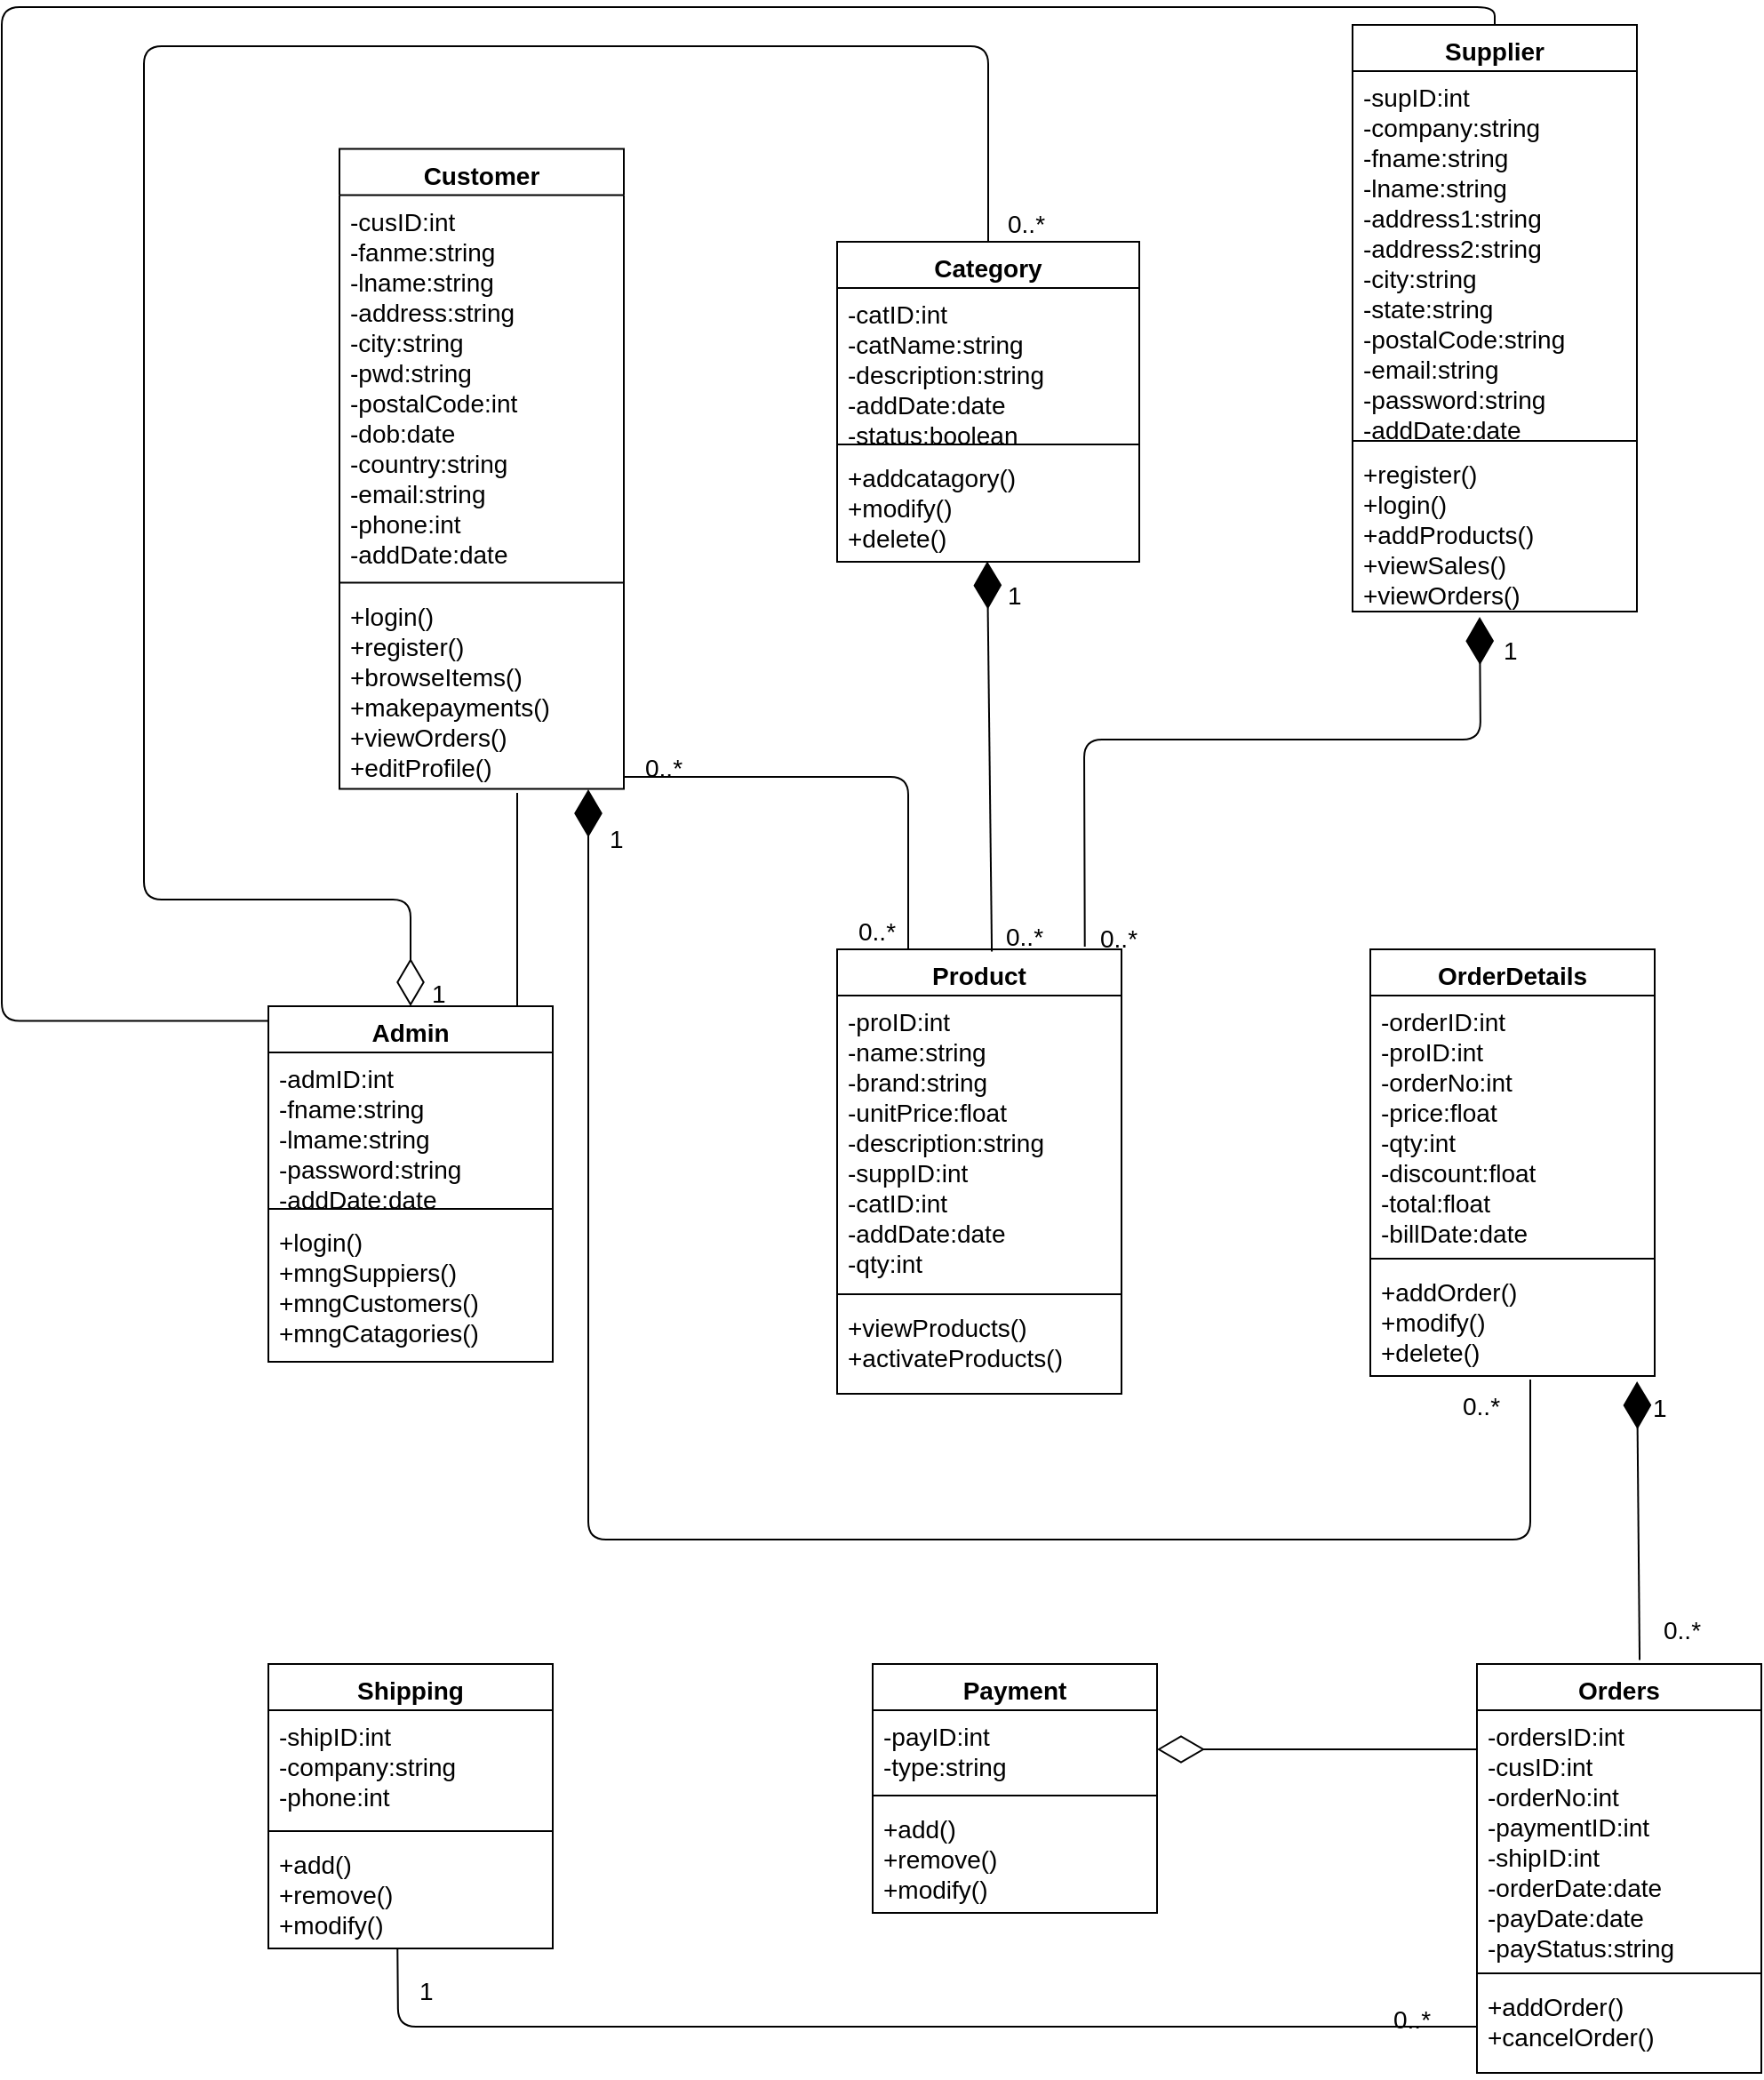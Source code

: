 <mxfile version="10.6.2" type="device"><diagram id="c2XJX4HZ__HKsDwr0jA1" name="Page-1"><mxGraphModel dx="2698" dy="1732" grid="1" gridSize="10" guides="1" tooltips="1" connect="1" arrows="1" fold="1" page="1" pageScale="1" pageWidth="1100" pageHeight="850" math="0" shadow="0"><root><mxCell id="0"/><mxCell id="1" parent="0"/><mxCell id="u-vaaAqrCE1a-ciQ6Kpg-8" value="Customer" style="swimlane;fontStyle=1;align=center;verticalAlign=top;childLayout=stackLayout;horizontal=1;startSize=26;horizontalStack=0;resizeParent=1;resizeParentMax=0;resizeLast=0;collapsible=1;marginBottom=0;fontSize=14;" parent="1" vertex="1"><mxGeometry x="150" y="-742.222" width="160" height="360" as="geometry"/></mxCell><mxCell id="u-vaaAqrCE1a-ciQ6Kpg-9" value="-cusID:int&#10;-fanme:string&#10;-lname:string&#10;-address:string&#10;-city:string&#10;-pwd:string&#10;-postalCode:int&#10;-dob:date&#10;-country:string&#10;-email:string&#10;-phone:int&#10;-addDate:date" style="text;strokeColor=none;fillColor=none;align=left;verticalAlign=top;spacingLeft=4;spacingRight=4;overflow=hidden;rotatable=0;points=[[0,0.5],[1,0.5]];portConstraint=eastwest;fontSize=14;" parent="u-vaaAqrCE1a-ciQ6Kpg-8" vertex="1"><mxGeometry y="26" width="160" height="214" as="geometry"/></mxCell><mxCell id="u-vaaAqrCE1a-ciQ6Kpg-10" value="" style="line;strokeWidth=1;fillColor=none;align=left;verticalAlign=middle;spacingTop=-1;spacingLeft=3;spacingRight=3;rotatable=0;labelPosition=right;points=[];portConstraint=eastwest;" parent="u-vaaAqrCE1a-ciQ6Kpg-8" vertex="1"><mxGeometry y="240" width="160" height="8" as="geometry"/></mxCell><mxCell id="u-vaaAqrCE1a-ciQ6Kpg-11" value="+login()&#10;+register()&#10;+browseItems()&#10;+makepayments()&#10;+viewOrders()&#10;+editProfile()" style="text;strokeColor=none;fillColor=none;align=left;verticalAlign=top;spacingLeft=4;spacingRight=4;overflow=hidden;rotatable=0;points=[[0,0.5],[1,0.5]];portConstraint=eastwest;fontSize=14;" parent="u-vaaAqrCE1a-ciQ6Kpg-8" vertex="1"><mxGeometry y="248" width="160" height="112" as="geometry"/></mxCell><mxCell id="u-vaaAqrCE1a-ciQ6Kpg-12" value="Category" style="swimlane;fontStyle=1;align=center;verticalAlign=top;childLayout=stackLayout;horizontal=1;startSize=26;horizontalStack=0;resizeParent=1;resizeParentMax=0;resizeLast=0;collapsible=1;marginBottom=0;fontSize=14;" parent="1" vertex="1"><mxGeometry x="430" y="-690" width="170" height="180" as="geometry"/></mxCell><mxCell id="u-vaaAqrCE1a-ciQ6Kpg-13" value="-catID:int&#10;-catName:string&#10;-description:string&#10;-addDate:date&#10;-status:boolean" style="text;strokeColor=none;fillColor=none;align=left;verticalAlign=top;spacingLeft=4;spacingRight=4;overflow=hidden;rotatable=0;points=[[0,0.5],[1,0.5]];portConstraint=eastwest;fontSize=14;" parent="u-vaaAqrCE1a-ciQ6Kpg-12" vertex="1"><mxGeometry y="26" width="170" height="84" as="geometry"/></mxCell><mxCell id="u-vaaAqrCE1a-ciQ6Kpg-14" value="" style="line;strokeWidth=1;fillColor=none;align=left;verticalAlign=middle;spacingTop=-1;spacingLeft=3;spacingRight=3;rotatable=0;labelPosition=right;points=[];portConstraint=eastwest;" parent="u-vaaAqrCE1a-ciQ6Kpg-12" vertex="1"><mxGeometry y="110" width="170" height="8" as="geometry"/></mxCell><mxCell id="u-vaaAqrCE1a-ciQ6Kpg-15" value="+addcatagory()&#10;+modify()&#10;+delete()&#10;" style="text;strokeColor=none;fillColor=none;align=left;verticalAlign=top;spacingLeft=4;spacingRight=4;overflow=hidden;rotatable=0;points=[[0,0.5],[1,0.5]];portConstraint=eastwest;fontSize=14;" parent="u-vaaAqrCE1a-ciQ6Kpg-12" vertex="1"><mxGeometry y="118" width="170" height="62" as="geometry"/></mxCell><mxCell id="u-vaaAqrCE1a-ciQ6Kpg-16" value="Supplier" style="swimlane;fontStyle=1;align=center;verticalAlign=top;childLayout=stackLayout;horizontal=1;startSize=26;horizontalStack=0;resizeParent=1;resizeParentMax=0;resizeLast=0;collapsible=1;marginBottom=0;fontSize=14;" parent="1" vertex="1"><mxGeometry x="720" y="-812" width="160" height="330" as="geometry"/></mxCell><mxCell id="u-vaaAqrCE1a-ciQ6Kpg-17" value="-supID:int&#10;-company:string&#10;-fname:string&#10;-lname:string&#10;-address1:string&#10;-address2:string&#10;-city:string&#10;-state:string&#10;-postalCode:string&#10;-email:string&#10;-password:string&#10;-addDate:date" style="text;strokeColor=none;fillColor=none;align=left;verticalAlign=top;spacingLeft=4;spacingRight=4;overflow=hidden;rotatable=0;points=[[0,0.5],[1,0.5]];portConstraint=eastwest;fontSize=14;" parent="u-vaaAqrCE1a-ciQ6Kpg-16" vertex="1"><mxGeometry y="26" width="160" height="204" as="geometry"/></mxCell><mxCell id="u-vaaAqrCE1a-ciQ6Kpg-18" value="" style="line;strokeWidth=1;fillColor=none;align=left;verticalAlign=middle;spacingTop=-1;spacingLeft=3;spacingRight=3;rotatable=0;labelPosition=right;points=[];portConstraint=eastwest;" parent="u-vaaAqrCE1a-ciQ6Kpg-16" vertex="1"><mxGeometry y="230" width="160" height="8" as="geometry"/></mxCell><mxCell id="u-vaaAqrCE1a-ciQ6Kpg-19" value="+register()&#10;+login()&#10;+addProducts()&#10;+viewSales()&#10;+viewOrders()&#10;" style="text;strokeColor=none;fillColor=none;align=left;verticalAlign=top;spacingLeft=4;spacingRight=4;overflow=hidden;rotatable=0;points=[[0,0.5],[1,0.5]];portConstraint=eastwest;fontSize=14;" parent="u-vaaAqrCE1a-ciQ6Kpg-16" vertex="1"><mxGeometry y="238" width="160" height="92" as="geometry"/></mxCell><mxCell id="u-vaaAqrCE1a-ciQ6Kpg-20" value="Product" style="swimlane;fontStyle=1;align=center;verticalAlign=top;childLayout=stackLayout;horizontal=1;startSize=26;horizontalStack=0;resizeParent=1;resizeParentMax=0;resizeLast=0;collapsible=1;marginBottom=0;fontSize=14;" parent="1" vertex="1"><mxGeometry x="430" y="-292" width="160" height="250" as="geometry"/></mxCell><mxCell id="u-vaaAqrCE1a-ciQ6Kpg-21" value="-proID:int&#10;-name:string&#10;-brand:string&#10;-unitPrice:float&#10;-description:string&#10;-suppID:int&#10;-catID:int&#10;-addDate:date&#10;-qty:int&#10;" style="text;strokeColor=none;fillColor=none;align=left;verticalAlign=top;spacingLeft=4;spacingRight=4;overflow=hidden;rotatable=0;points=[[0,0.5],[1,0.5]];portConstraint=eastwest;fontSize=14;" parent="u-vaaAqrCE1a-ciQ6Kpg-20" vertex="1"><mxGeometry y="26" width="160" height="164" as="geometry"/></mxCell><mxCell id="u-vaaAqrCE1a-ciQ6Kpg-22" value="" style="line;strokeWidth=1;fillColor=none;align=left;verticalAlign=middle;spacingTop=-1;spacingLeft=3;spacingRight=3;rotatable=0;labelPosition=right;points=[];portConstraint=eastwest;" parent="u-vaaAqrCE1a-ciQ6Kpg-20" vertex="1"><mxGeometry y="190" width="160" height="8" as="geometry"/></mxCell><mxCell id="u-vaaAqrCE1a-ciQ6Kpg-23" value="+viewProducts()&#10;+activateProducts()&#10;" style="text;strokeColor=none;fillColor=none;align=left;verticalAlign=top;spacingLeft=4;spacingRight=4;overflow=hidden;rotatable=0;points=[[0,0.5],[1,0.5]];portConstraint=eastwest;fontSize=14;" parent="u-vaaAqrCE1a-ciQ6Kpg-20" vertex="1"><mxGeometry y="198" width="160" height="52" as="geometry"/></mxCell><mxCell id="u-vaaAqrCE1a-ciQ6Kpg-24" value="Admin" style="swimlane;fontStyle=1;align=center;verticalAlign=top;childLayout=stackLayout;horizontal=1;startSize=26;horizontalStack=0;resizeParent=1;resizeParentMax=0;resizeLast=0;collapsible=1;marginBottom=0;fontSize=14;" parent="1" vertex="1"><mxGeometry x="110" y="-260" width="160" height="200" as="geometry"/></mxCell><mxCell id="u-vaaAqrCE1a-ciQ6Kpg-25" value="-admID:int&#10;-fname:string&#10;-lmame:string&#10;-password:string&#10;-addDate:date&#10;" style="text;strokeColor=none;fillColor=none;align=left;verticalAlign=top;spacingLeft=4;spacingRight=4;overflow=hidden;rotatable=0;points=[[0,0.5],[1,0.5]];portConstraint=eastwest;fontSize=14;" parent="u-vaaAqrCE1a-ciQ6Kpg-24" vertex="1"><mxGeometry y="26" width="160" height="84" as="geometry"/></mxCell><mxCell id="u-vaaAqrCE1a-ciQ6Kpg-26" value="" style="line;strokeWidth=1;fillColor=none;align=left;verticalAlign=middle;spacingTop=-1;spacingLeft=3;spacingRight=3;rotatable=0;labelPosition=right;points=[];portConstraint=eastwest;" parent="u-vaaAqrCE1a-ciQ6Kpg-24" vertex="1"><mxGeometry y="110" width="160" height="8" as="geometry"/></mxCell><mxCell id="u-vaaAqrCE1a-ciQ6Kpg-27" value="+login()&#10;+mngSuppiers()&#10;+mngCustomers()&#10;+mngCatagories()&#10;" style="text;strokeColor=none;fillColor=none;align=left;verticalAlign=top;spacingLeft=4;spacingRight=4;overflow=hidden;rotatable=0;points=[[0,0.5],[1,0.5]];portConstraint=eastwest;fontSize=14;" parent="u-vaaAqrCE1a-ciQ6Kpg-24" vertex="1"><mxGeometry y="118" width="160" height="82" as="geometry"/></mxCell><mxCell id="u-vaaAqrCE1a-ciQ6Kpg-28" value="OrderDetails" style="swimlane;fontStyle=1;align=center;verticalAlign=top;childLayout=stackLayout;horizontal=1;startSize=26;horizontalStack=0;resizeParent=1;resizeParentMax=0;resizeLast=0;collapsible=1;marginBottom=0;fontSize=14;" parent="1" vertex="1"><mxGeometry x="730" y="-292" width="160" height="240" as="geometry"/></mxCell><mxCell id="u-vaaAqrCE1a-ciQ6Kpg-29" value="-orderID:int&#10;-proID:int&#10;-orderNo:int&#10;-price:float&#10;-qty:int&#10;-discount:float&#10;-total:float&#10;-billDate:date&#10;" style="text;strokeColor=none;fillColor=none;align=left;verticalAlign=top;spacingLeft=4;spacingRight=4;overflow=hidden;rotatable=0;points=[[0,0.5],[1,0.5]];portConstraint=eastwest;fontSize=14;" parent="u-vaaAqrCE1a-ciQ6Kpg-28" vertex="1"><mxGeometry y="26" width="160" height="144" as="geometry"/></mxCell><mxCell id="u-vaaAqrCE1a-ciQ6Kpg-30" value="" style="line;strokeWidth=1;fillColor=none;align=left;verticalAlign=middle;spacingTop=-1;spacingLeft=3;spacingRight=3;rotatable=0;labelPosition=right;points=[];portConstraint=eastwest;" parent="u-vaaAqrCE1a-ciQ6Kpg-28" vertex="1"><mxGeometry y="170" width="160" height="8" as="geometry"/></mxCell><mxCell id="u-vaaAqrCE1a-ciQ6Kpg-31" value="+addOrder()&#10;+modify()&#10;+delete()&#10;&#10;" style="text;strokeColor=none;fillColor=none;align=left;verticalAlign=top;spacingLeft=4;spacingRight=4;overflow=hidden;rotatable=0;points=[[0,0.5],[1,0.5]];portConstraint=eastwest;fontSize=14;" parent="u-vaaAqrCE1a-ciQ6Kpg-28" vertex="1"><mxGeometry y="178" width="160" height="62" as="geometry"/></mxCell><mxCell id="u-vaaAqrCE1a-ciQ6Kpg-32" value="Shipping" style="swimlane;fontStyle=1;align=center;verticalAlign=top;childLayout=stackLayout;horizontal=1;startSize=26;horizontalStack=0;resizeParent=1;resizeParentMax=0;resizeLast=0;collapsible=1;marginBottom=0;fontSize=14;" parent="1" vertex="1"><mxGeometry x="110" y="110" width="160" height="160" as="geometry"/></mxCell><mxCell id="u-vaaAqrCE1a-ciQ6Kpg-33" value="-shipID:int&#10;-company:string&#10;-phone:int&#10;" style="text;strokeColor=none;fillColor=none;align=left;verticalAlign=top;spacingLeft=4;spacingRight=4;overflow=hidden;rotatable=0;points=[[0,0.5],[1,0.5]];portConstraint=eastwest;fontSize=14;" parent="u-vaaAqrCE1a-ciQ6Kpg-32" vertex="1"><mxGeometry y="26" width="160" height="64" as="geometry"/></mxCell><mxCell id="u-vaaAqrCE1a-ciQ6Kpg-34" value="" style="line;strokeWidth=1;fillColor=none;align=left;verticalAlign=middle;spacingTop=-1;spacingLeft=3;spacingRight=3;rotatable=0;labelPosition=right;points=[];portConstraint=eastwest;" parent="u-vaaAqrCE1a-ciQ6Kpg-32" vertex="1"><mxGeometry y="90" width="160" height="8" as="geometry"/></mxCell><mxCell id="u-vaaAqrCE1a-ciQ6Kpg-35" value="+add()&#10;+remove()&#10;+modify()" style="text;strokeColor=none;fillColor=none;align=left;verticalAlign=top;spacingLeft=4;spacingRight=4;overflow=hidden;rotatable=0;points=[[0,0.5],[1,0.5]];portConstraint=eastwest;fontSize=14;" parent="u-vaaAqrCE1a-ciQ6Kpg-32" vertex="1"><mxGeometry y="98" width="160" height="62" as="geometry"/></mxCell><mxCell id="u-vaaAqrCE1a-ciQ6Kpg-36" value="Payment" style="swimlane;fontStyle=1;align=center;verticalAlign=top;childLayout=stackLayout;horizontal=1;startSize=26;horizontalStack=0;resizeParent=1;resizeParentMax=0;resizeLast=0;collapsible=1;marginBottom=0;fontSize=14;" parent="1" vertex="1"><mxGeometry x="450" y="110" width="160" height="140" as="geometry"/></mxCell><mxCell id="u-vaaAqrCE1a-ciQ6Kpg-37" value="-payID:int&#10;-type:string&#10;" style="text;strokeColor=none;fillColor=none;align=left;verticalAlign=top;spacingLeft=4;spacingRight=4;overflow=hidden;rotatable=0;points=[[0,0.5],[1,0.5]];portConstraint=eastwest;fontSize=14;" parent="u-vaaAqrCE1a-ciQ6Kpg-36" vertex="1"><mxGeometry y="26" width="160" height="44" as="geometry"/></mxCell><mxCell id="u-vaaAqrCE1a-ciQ6Kpg-38" value="" style="line;strokeWidth=1;fillColor=none;align=left;verticalAlign=middle;spacingTop=-1;spacingLeft=3;spacingRight=3;rotatable=0;labelPosition=right;points=[];portConstraint=eastwest;" parent="u-vaaAqrCE1a-ciQ6Kpg-36" vertex="1"><mxGeometry y="70" width="160" height="8" as="geometry"/></mxCell><mxCell id="u-vaaAqrCE1a-ciQ6Kpg-39" value="+add()&#10;+remove()&#10;+modify()&#10;" style="text;strokeColor=none;fillColor=none;align=left;verticalAlign=top;spacingLeft=4;spacingRight=4;overflow=hidden;rotatable=0;points=[[0,0.5],[1,0.5]];portConstraint=eastwest;fontSize=14;" parent="u-vaaAqrCE1a-ciQ6Kpg-36" vertex="1"><mxGeometry y="78" width="160" height="62" as="geometry"/></mxCell><mxCell id="u-vaaAqrCE1a-ciQ6Kpg-40" value="Orders" style="swimlane;fontStyle=1;align=center;verticalAlign=top;childLayout=stackLayout;horizontal=1;startSize=26;horizontalStack=0;resizeParent=1;resizeParentMax=0;resizeLast=0;collapsible=1;marginBottom=0;fontSize=14;" parent="1" vertex="1"><mxGeometry x="790" y="110" width="160" height="230" as="geometry"/></mxCell><mxCell id="u-vaaAqrCE1a-ciQ6Kpg-41" value="-ordersID:int&#10;-cusID:int&#10;-orderNo:int&#10;-paymentID:int&#10;-shipID:int&#10;-orderDate:date&#10;-payDate:date&#10;-payStatus:string" style="text;strokeColor=none;fillColor=none;align=left;verticalAlign=top;spacingLeft=4;spacingRight=4;overflow=hidden;rotatable=0;points=[[0,0.5],[1,0.5]];portConstraint=eastwest;fontSize=14;" parent="u-vaaAqrCE1a-ciQ6Kpg-40" vertex="1"><mxGeometry y="26" width="160" height="144" as="geometry"/></mxCell><mxCell id="u-vaaAqrCE1a-ciQ6Kpg-42" value="" style="line;strokeWidth=1;fillColor=none;align=left;verticalAlign=middle;spacingTop=-1;spacingLeft=3;spacingRight=3;rotatable=0;labelPosition=right;points=[];portConstraint=eastwest;" parent="u-vaaAqrCE1a-ciQ6Kpg-40" vertex="1"><mxGeometry y="170" width="160" height="8" as="geometry"/></mxCell><mxCell id="u-vaaAqrCE1a-ciQ6Kpg-43" value="+addOrder()&#10;+cancelOrder()&#10;" style="text;strokeColor=none;fillColor=none;align=left;verticalAlign=top;spacingLeft=4;spacingRight=4;overflow=hidden;rotatable=0;points=[[0,0.5],[1,0.5]];portConstraint=eastwest;fontSize=14;" parent="u-vaaAqrCE1a-ciQ6Kpg-40" vertex="1"><mxGeometry y="178" width="160" height="52" as="geometry"/></mxCell><mxCell id="u-vaaAqrCE1a-ciQ6Kpg-49" value="0..*" style="text;html=1;resizable=0;points=[];autosize=1;align=left;verticalAlign=top;spacingTop=-4;fontSize=14;" parent="1" vertex="1"><mxGeometry x="523" y="-310" width="40" height="20" as="geometry"/></mxCell><mxCell id="u-vaaAqrCE1a-ciQ6Kpg-52" value="" style="endArrow=diamondThin;endFill=1;endSize=24;html=1;fontSize=14;exitX=0.544;exitY=0.005;exitDx=0;exitDy=0;exitPerimeter=0;" parent="1" source="u-vaaAqrCE1a-ciQ6Kpg-20" edge="1"><mxGeometry width="160" relative="1" as="geometry"><mxPoint x="514.5" y="-320.222" as="sourcePoint"/><mxPoint x="514.5" y="-510.222" as="targetPoint"/></mxGeometry></mxCell><mxCell id="u-vaaAqrCE1a-ciQ6Kpg-53" value="1" style="text;html=1;resizable=0;points=[];autosize=1;align=left;verticalAlign=top;spacingTop=-4;fontSize=14;" parent="1" vertex="1"><mxGeometry x="524" y="-502" width="20" height="20" as="geometry"/></mxCell><mxCell id="u-vaaAqrCE1a-ciQ6Kpg-54" value="" style="endArrow=diamondThin;endFill=0;endSize=24;html=1;fontSize=14;exitX=0.5;exitY=0;exitDx=0;exitDy=0;entryX=0.5;entryY=0;entryDx=0;entryDy=0;" parent="1" source="u-vaaAqrCE1a-ciQ6Kpg-12" target="u-vaaAqrCE1a-ciQ6Kpg-24" edge="1"><mxGeometry width="160" relative="1" as="geometry"><mxPoint x="500" y="-800" as="sourcePoint"/><mxPoint x="30" y="-310" as="targetPoint"/><Array as="points"><mxPoint x="515" y="-800"/><mxPoint x="40" y="-800"/><mxPoint x="40" y="-560"/><mxPoint x="40" y="-480"/><mxPoint x="40" y="-320"/><mxPoint x="130" y="-320"/><mxPoint x="190" y="-320"/></Array></mxGeometry></mxCell><mxCell id="u-vaaAqrCE1a-ciQ6Kpg-55" value="1" style="text;html=1;resizable=0;points=[];autosize=1;align=left;verticalAlign=top;spacingTop=-4;fontSize=14;" parent="1" vertex="1"><mxGeometry x="200" y="-278" width="20" height="20" as="geometry"/></mxCell><mxCell id="u-vaaAqrCE1a-ciQ6Kpg-56" value="0..*" style="text;html=1;resizable=0;points=[];autosize=1;align=left;verticalAlign=top;spacingTop=-4;fontSize=14;" parent="1" vertex="1"><mxGeometry x="524" y="-711" width="40" height="20" as="geometry"/></mxCell><mxCell id="u-vaaAqrCE1a-ciQ6Kpg-60" value="" style="endArrow=none;html=1;edgeStyle=orthogonalEdgeStyle;fontSize=14;entryX=0.5;entryY=0;entryDx=0;entryDy=0;exitX=0.003;exitY=0.041;exitDx=0;exitDy=0;exitPerimeter=0;" parent="1" source="u-vaaAqrCE1a-ciQ6Kpg-24" target="u-vaaAqrCE1a-ciQ6Kpg-16" edge="1"><mxGeometry relative="1" as="geometry"><mxPoint x="100" y="-250" as="sourcePoint"/><mxPoint x="790" y="-860" as="targetPoint"/><Array as="points"><mxPoint x="-40" y="-252"/><mxPoint x="-40" y="-822"/><mxPoint x="800" y="-822"/></Array></mxGeometry></mxCell><mxCell id="u-vaaAqrCE1a-ciQ6Kpg-61" value="" style="resizable=0;html=1;align=left;verticalAlign=bottom;labelBackgroundColor=#ffffff;fontSize=10;" parent="u-vaaAqrCE1a-ciQ6Kpg-60" connectable="0" vertex="1"><mxGeometry x="-1" relative="1" as="geometry"/></mxCell><mxCell id="u-vaaAqrCE1a-ciQ6Kpg-62" value="" style="resizable=0;html=1;align=right;verticalAlign=bottom;labelBackgroundColor=#ffffff;fontSize=10;" parent="u-vaaAqrCE1a-ciQ6Kpg-60" connectable="0" vertex="1"><mxGeometry x="1" relative="1" as="geometry"/></mxCell><mxCell id="u-vaaAqrCE1a-ciQ6Kpg-66" value="" style="endArrow=none;html=1;edgeStyle=orthogonalEdgeStyle;fontSize=14;entryX=0.875;entryY=0;entryDx=0;entryDy=0;entryPerimeter=0;" parent="1" target="u-vaaAqrCE1a-ciQ6Kpg-24" edge="1"><mxGeometry relative="1" as="geometry"><mxPoint x="250" y="-380" as="sourcePoint"/><mxPoint x="310" y="-347.778" as="targetPoint"/><Array as="points"><mxPoint x="250" y="-320"/><mxPoint x="250" y="-320"/></Array></mxGeometry></mxCell><mxCell id="u-vaaAqrCE1a-ciQ6Kpg-67" value="" style="resizable=0;html=1;align=left;verticalAlign=bottom;labelBackgroundColor=#ffffff;fontSize=10;" parent="u-vaaAqrCE1a-ciQ6Kpg-66" connectable="0" vertex="1"><mxGeometry x="-1" relative="1" as="geometry"/></mxCell><mxCell id="u-vaaAqrCE1a-ciQ6Kpg-68" value="" style="resizable=0;html=1;align=right;verticalAlign=bottom;labelBackgroundColor=#ffffff;fontSize=10;" parent="u-vaaAqrCE1a-ciQ6Kpg-66" connectable="0" vertex="1"><mxGeometry x="1" relative="1" as="geometry"/></mxCell><mxCell id="u-vaaAqrCE1a-ciQ6Kpg-69" value="" style="endArrow=diamondThin;endFill=1;endSize=24;html=1;fontSize=14;" parent="1" edge="1"><mxGeometry width="160" relative="1" as="geometry"><mxPoint x="820" y="-50" as="sourcePoint"/><mxPoint x="290" y="-382" as="targetPoint"/><Array as="points"><mxPoint x="820" y="40"/><mxPoint x="290" y="40"/></Array></mxGeometry></mxCell><mxCell id="u-vaaAqrCE1a-ciQ6Kpg-70" value="0..*" style="text;html=1;resizable=0;points=[];autosize=1;align=left;verticalAlign=top;spacingTop=-4;fontSize=14;" parent="1" vertex="1"><mxGeometry x="780" y="-46" width="40" height="20" as="geometry"/></mxCell><mxCell id="u-vaaAqrCE1a-ciQ6Kpg-71" value="1" style="text;html=1;resizable=0;points=[];autosize=1;align=left;verticalAlign=top;spacingTop=-4;fontSize=14;" parent="1" vertex="1"><mxGeometry x="300" y="-365" width="20" height="20" as="geometry"/></mxCell><mxCell id="u-vaaAqrCE1a-ciQ6Kpg-72" value="" style="endArrow=none;html=1;fontSize=14;exitX=1.003;exitY=0.94;exitDx=0;exitDy=0;exitPerimeter=0;entryX=0.25;entryY=0;entryDx=0;entryDy=0;" parent="1" source="u-vaaAqrCE1a-ciQ6Kpg-11" target="u-vaaAqrCE1a-ciQ6Kpg-20" edge="1"><mxGeometry width="50" height="50" relative="1" as="geometry"><mxPoint x="350" y="-375.556" as="sourcePoint"/><mxPoint x="400" y="-405.556" as="targetPoint"/><Array as="points"><mxPoint x="470" y="-389"/></Array></mxGeometry></mxCell><mxCell id="u-vaaAqrCE1a-ciQ6Kpg-74" value="0..*" style="text;html=1;resizable=0;points=[];autosize=1;align=left;verticalAlign=top;spacingTop=-4;fontSize=14;" parent="1" vertex="1"><mxGeometry x="320" y="-405" width="40" height="20" as="geometry"/></mxCell><mxCell id="u-vaaAqrCE1a-ciQ6Kpg-76" value="0..*" style="text;html=1;resizable=0;points=[];autosize=1;align=left;verticalAlign=top;spacingTop=-4;fontSize=14;" parent="1" vertex="1"><mxGeometry x="440" y="-313" width="40" height="20" as="geometry"/></mxCell><mxCell id="u-vaaAqrCE1a-ciQ6Kpg-78" value="" style="endArrow=diamondThin;endFill=1;endSize=24;html=1;fontSize=14;entryX=0.447;entryY=1.033;entryDx=0;entryDy=0;entryPerimeter=0;exitX=0.871;exitY=-0.006;exitDx=0;exitDy=0;exitPerimeter=0;" parent="1" source="u-vaaAqrCE1a-ciQ6Kpg-20" target="u-vaaAqrCE1a-ciQ6Kpg-19" edge="1"><mxGeometry width="160" relative="1" as="geometry"><mxPoint x="790" y="-425" as="sourcePoint"/><mxPoint x="950" y="-425" as="targetPoint"/><Array as="points"><mxPoint x="569" y="-410"/><mxPoint x="792" y="-410"/></Array></mxGeometry></mxCell><mxCell id="u-vaaAqrCE1a-ciQ6Kpg-80" value="0..*" style="text;html=1;resizable=0;points=[];autosize=1;align=left;verticalAlign=top;spacingTop=-4;fontSize=14;" parent="1" vertex="1"><mxGeometry x="576" y="-309" width="40" height="20" as="geometry"/></mxCell><mxCell id="u-vaaAqrCE1a-ciQ6Kpg-81" value="1" style="text;html=1;resizable=0;points=[];autosize=1;align=left;verticalAlign=top;spacingTop=-4;fontSize=14;" parent="1" vertex="1"><mxGeometry x="803" y="-471" width="20" height="20" as="geometry"/></mxCell><mxCell id="u-vaaAqrCE1a-ciQ6Kpg-82" value="" style="endArrow=diamondThin;endFill=1;endSize=24;html=1;fontSize=14;exitX=0.572;exitY=-0.01;exitDx=0;exitDy=0;exitPerimeter=0;entryX=0.938;entryY=1.048;entryDx=0;entryDy=0;entryPerimeter=0;" parent="1" source="u-vaaAqrCE1a-ciQ6Kpg-40" target="u-vaaAqrCE1a-ciQ6Kpg-31" edge="1"><mxGeometry width="160" relative="1" as="geometry"><mxPoint x="880" y="-49" as="sourcePoint"/><mxPoint x="930" y="-49" as="targetPoint"/></mxGeometry></mxCell><mxCell id="u-vaaAqrCE1a-ciQ6Kpg-83" value="1" style="text;html=1;resizable=0;points=[];autosize=1;align=left;verticalAlign=top;spacingTop=-4;fontSize=14;" parent="1" vertex="1"><mxGeometry x="887" y="-45" width="20" height="20" as="geometry"/></mxCell><mxCell id="u-vaaAqrCE1a-ciQ6Kpg-85" value="0..*" style="text;html=1;resizable=0;points=[];autosize=1;align=left;verticalAlign=top;spacingTop=-4;fontSize=14;" parent="1" vertex="1"><mxGeometry x="893" y="80" width="40" height="20" as="geometry"/></mxCell><mxCell id="u-vaaAqrCE1a-ciQ6Kpg-86" value="" style="endArrow=diamondThin;endFill=0;endSize=24;html=1;fontSize=14;entryX=1;entryY=0.5;entryDx=0;entryDy=0;" parent="1" target="u-vaaAqrCE1a-ciQ6Kpg-37" edge="1"><mxGeometry width="160" relative="1" as="geometry"><mxPoint x="790" y="158" as="sourcePoint"/><mxPoint x="640" y="100" as="targetPoint"/></mxGeometry></mxCell><mxCell id="u-vaaAqrCE1a-ciQ6Kpg-87" value="" style="endArrow=none;html=1;fontSize=14;entryX=0;entryY=0.5;entryDx=0;entryDy=0;exitX=0.454;exitY=0.998;exitDx=0;exitDy=0;exitPerimeter=0;" parent="1" source="u-vaaAqrCE1a-ciQ6Kpg-35" target="u-vaaAqrCE1a-ciQ6Kpg-43" edge="1"><mxGeometry width="50" height="50" relative="1" as="geometry"><mxPoint x="460" y="370" as="sourcePoint"/><mxPoint x="510" y="320" as="targetPoint"/><Array as="points"><mxPoint x="183" y="314"/></Array></mxGeometry></mxCell><mxCell id="u-vaaAqrCE1a-ciQ6Kpg-88" value="1" style="text;html=1;resizable=0;points=[];autosize=1;align=left;verticalAlign=top;spacingTop=-4;fontSize=14;" parent="1" vertex="1"><mxGeometry x="193" y="283" width="20" height="20" as="geometry"/></mxCell><mxCell id="u-vaaAqrCE1a-ciQ6Kpg-90" value="0..*" style="text;html=1;resizable=0;points=[];autosize=1;align=left;verticalAlign=top;spacingTop=-4;fontSize=14;" parent="1" vertex="1"><mxGeometry x="741" y="299" width="40" height="20" as="geometry"/></mxCell></root></mxGraphModel></diagram><diagram id="46JitlnEbHxjjOxqUXHW" name="Page-2"><mxGraphModel dx="1025" dy="533" grid="1" gridSize="10" guides="1" tooltips="1" connect="1" arrows="1" fold="1" page="1" pageScale="1" pageWidth="1100" pageHeight="850" math="0" shadow="0"><root><mxCell id="ZYhoQ0J0-1nnQGwUpJ4n-0"/><mxCell id="ZYhoQ0J0-1nnQGwUpJ4n-1" parent="ZYhoQ0J0-1nnQGwUpJ4n-0"/><mxCell id="ZYhoQ0J0-1nnQGwUpJ4n-2" value="" style="verticalLabelPosition=bottom;verticalAlign=top;html=1;strokeWidth=2;shape=mxgraph.flowchart.on-page_reference;fontSize=14;" vertex="1" parent="ZYhoQ0J0-1nnQGwUpJ4n-1"><mxGeometry x="350" y="130" width="350" height="320" as="geometry"/></mxCell><mxCell id="ZYhoQ0J0-1nnQGwUpJ4n-3" value="" style="verticalLabelPosition=bottom;verticalAlign=top;html=1;strokeWidth=2;shape=mxgraph.flowchart.on-page_reference;fontSize=14;" vertex="1" parent="ZYhoQ0J0-1nnQGwUpJ4n-1"><mxGeometry x="450" y="330" width="150" height="120" as="geometry"/></mxCell><mxCell id="ZYhoQ0J0-1nnQGwUpJ4n-4" value="eConmmerce System" style="text;html=1;resizable=0;points=[];autosize=1;align=left;verticalAlign=top;spacingTop=-4;fontSize=14;" vertex="1" parent="ZYhoQ0J0-1nnQGwUpJ4n-1"><mxGeometry x="455" y="390" width="150" height="20" as="geometry"/></mxCell></root></mxGraphModel></diagram><diagram id="8S8ugphb6OFPTAIMY5ux" name="Page-3"><mxGraphModel dx="2125" dy="533" grid="1" gridSize="10" guides="1" tooltips="1" connect="1" arrows="1" fold="1" page="1" pageScale="1" pageWidth="1100" pageHeight="850" math="0" shadow="0"><root><mxCell id="Hq4UKsEOiCrirFZoZ62V-0"/><mxCell id="Hq4UKsEOiCrirFZoZ62V-1" parent="Hq4UKsEOiCrirFZoZ62V-0"/><mxCell id="Hq4UKsEOiCrirFZoZ62V-4" value="" style="shape=datastore;whiteSpace=wrap;html=1;fontSize=14;" vertex="1" parent="Hq4UKsEOiCrirFZoZ62V-1"><mxGeometry x="830" y="810" width="60" height="60" as="geometry"/></mxCell><mxCell id="Hq4UKsEOiCrirFZoZ62V-6" value="Desktop&lt;br&gt;user&lt;br&gt;" style="shape=ext;rounded=1;html=1;whiteSpace=wrap;fontSize=14;" vertex="1" parent="Hq4UKsEOiCrirFZoZ62V-1"><mxGeometry x="140" y="360" width="120" height="80" as="geometry"/></mxCell><mxCell id="Hq4UKsEOiCrirFZoZ62V-7" value="Mobile user" style="shape=ext;rounded=1;html=1;whiteSpace=wrap;fontSize=14;" vertex="1" parent="Hq4UKsEOiCrirFZoZ62V-1"><mxGeometry x="590" y="360" width="120" height="80" as="geometry"/></mxCell><mxCell id="Hq4UKsEOiCrirFZoZ62V-8" value="eCommerce webapp UI" style="shape=ext;rounded=1;html=1;whiteSpace=wrap;fontSize=14;" vertex="1" parent="Hq4UKsEOiCrirFZoZ62V-1"><mxGeometry x="380" y="480" width="120" height="80" as="geometry"/></mxCell><mxCell id="TgdxCmobh0J0psjlGrOI-1" value="" style="endArrow=open;endFill=1;endSize=12;html=1;fontSize=14;entryX=0.25;entryY=0;entryDx=0;entryDy=0;" edge="1" parent="Hq4UKsEOiCrirFZoZ62V-1" target="Hq4UKsEOiCrirFZoZ62V-8"><mxGeometry width="160" relative="1" as="geometry"><mxPoint x="260" y="410" as="sourcePoint"/><mxPoint x="420" y="410" as="targetPoint"/><Array as="points"><mxPoint x="410" y="410"/></Array></mxGeometry></mxCell><mxCell id="TgdxCmobh0J0psjlGrOI-2" value="web" style="text;html=1;resizable=0;points=[];autosize=1;align=left;verticalAlign=top;spacingTop=-4;fontSize=14;" vertex="1" parent="Hq4UKsEOiCrirFZoZ62V-1"><mxGeometry x="376" y="457" width="40" height="20" as="geometry"/></mxCell><mxCell id="TgdxCmobh0J0psjlGrOI-3" value="" style="endArrow=open;endFill=1;endSize=12;html=1;fontSize=14;exitX=0;exitY=0.5;exitDx=0;exitDy=0;entryX=0.75;entryY=0;entryDx=0;entryDy=0;" edge="1" parent="Hq4UKsEOiCrirFZoZ62V-1" source="Hq4UKsEOiCrirFZoZ62V-7" target="Hq4UKsEOiCrirFZoZ62V-8"><mxGeometry width="160" relative="1" as="geometry"><mxPoint x="400" y="390" as="sourcePoint"/><mxPoint x="560" y="390" as="targetPoint"/><Array as="points"><mxPoint x="470" y="400"/></Array></mxGeometry></mxCell><mxCell id="TgdxCmobh0J0psjlGrOI-4" value="web" style="text;html=1;resizable=0;points=[];autosize=1;align=left;verticalAlign=top;spacingTop=-4;fontSize=14;" vertex="1" parent="Hq4UKsEOiCrirFZoZ62V-1"><mxGeometry x="486" y="457" width="40" height="20" as="geometry"/></mxCell><mxCell id="TgdxCmobh0J0psjlGrOI-5" value="REST API" style="html=1;fontSize=14;" vertex="1" parent="Hq4UKsEOiCrirFZoZ62V-1"><mxGeometry x="385" y="640" width="110" height="50" as="geometry"/></mxCell><mxCell id="TgdxCmobh0J0psjlGrOI-6" value="" style="endArrow=classic;html=1;fontSize=14;exitX=0.5;exitY=1;exitDx=0;exitDy=0;entryX=0.5;entryY=0;entryDx=0;entryDy=0;" edge="1" parent="Hq4UKsEOiCrirFZoZ62V-1" source="Hq4UKsEOiCrirFZoZ62V-8" target="TgdxCmobh0J0psjlGrOI-5"><mxGeometry width="50" height="50" relative="1" as="geometry"><mxPoint x="450" y="620" as="sourcePoint"/><mxPoint x="500" y="570" as="targetPoint"/></mxGeometry></mxCell><mxCell id="TgdxCmobh0J0psjlGrOI-7" value="Account Service" style="verticalAlign=top;align=left;spacingTop=8;spacingLeft=2;spacingRight=12;shape=cube;size=10;direction=south;fontStyle=4;html=1;fontSize=14;" vertex="1" parent="Hq4UKsEOiCrirFZoZ62V-1"><mxGeometry x="350" y="790" width="160" height="110" as="geometry"/></mxCell><mxCell id="TgdxCmobh0J0psjlGrOI-8" value="" style="endArrow=classic;html=1;fontSize=14;exitX=0.5;exitY=1;exitDx=0;exitDy=0;" edge="1" parent="Hq4UKsEOiCrirFZoZ62V-1" source="TgdxCmobh0J0psjlGrOI-5"><mxGeometry width="50" height="50" relative="1" as="geometry"><mxPoint x="416" y="760" as="sourcePoint"/><mxPoint x="440" y="790" as="targetPoint"/><Array as="points"/></mxGeometry></mxCell><mxCell id="TgdxCmobh0J0psjlGrOI-11" value="Account DB" style="text;html=1;resizable=0;points=[];autosize=1;align=left;verticalAlign=top;spacingTop=-4;fontSize=14;" vertex="1" parent="Hq4UKsEOiCrirFZoZ62V-1"><mxGeometry x="853" y="790" width="90" height="20" as="geometry"/></mxCell><mxCell id="TgdxCmobh0J0psjlGrOI-12" value="" style="html=1;verticalAlign=bottom;startArrow=oval;startFill=1;endArrow=block;startSize=8;fontSize=14;entryX=0;entryY=0.5;entryDx=0;entryDy=0;exitX=0;exitY=0;exitDx=50;exitDy=0;exitPerimeter=0;" edge="1" parent="Hq4UKsEOiCrirFZoZ62V-1" source="TgdxCmobh0J0psjlGrOI-7" target="Hq4UKsEOiCrirFZoZ62V-4"><mxGeometry y="10" width="60" relative="1" as="geometry"><mxPoint x="531" y="840" as="sourcePoint"/><mxPoint x="710" y="830" as="targetPoint"/><Array as="points"/><mxPoint as="offset"/></mxGeometry></mxCell><mxCell id="TgdxCmobh0J0psjlGrOI-13" value="Admin" style="rounded=1;whiteSpace=wrap;html=1;fontSize=14;" vertex="1" parent="Hq4UKsEOiCrirFZoZ62V-1"><mxGeometry x="60" y="980" width="120" height="60" as="geometry"/></mxCell><mxCell id="TgdxCmobh0J0psjlGrOI-14" value="Supplier" style="rounded=1;whiteSpace=wrap;html=1;fontSize=14;" vertex="1" parent="Hq4UKsEOiCrirFZoZ62V-1"><mxGeometry x="350" y="980" width="120" height="60" as="geometry"/></mxCell><mxCell id="TgdxCmobh0J0psjlGrOI-15" value="Buyer" style="rounded=1;whiteSpace=wrap;html=1;fontSize=14;" vertex="1" parent="Hq4UKsEOiCrirFZoZ62V-1"><mxGeometry x="650" y="980" width="120" height="60" as="geometry"/></mxCell><mxCell id="TgdxCmobh0J0psjlGrOI-16" value="" style="endArrow=classic;html=1;fontSize=14;exitX=0.8;exitY=-0.017;exitDx=0;exitDy=0;exitPerimeter=0;entryX=0.423;entryY=-0.029;entryDx=0;entryDy=0;entryPerimeter=0;" edge="1" parent="Hq4UKsEOiCrirFZoZ62V-1" source="TgdxCmobh0J0psjlGrOI-7" target="TgdxCmobh0J0psjlGrOI-15"><mxGeometry width="50" height="50" relative="1" as="geometry"><mxPoint x="630" y="950" as="sourcePoint"/><mxPoint x="680" y="900" as="targetPoint"/><Array as="points"><mxPoint x="701" y="880"/></Array></mxGeometry></mxCell><mxCell id="TgdxCmobh0J0psjlGrOI-17" value="" style="endArrow=classic;html=1;fontSize=14;entryX=0.692;entryY=-0.029;entryDx=0;entryDy=0;entryPerimeter=0;" edge="1" parent="Hq4UKsEOiCrirFZoZ62V-1" source="TgdxCmobh0J0psjlGrOI-7" target="TgdxCmobh0J0psjlGrOI-14"><mxGeometry width="50" height="50" relative="1" as="geometry"><mxPoint x="436" y="980" as="sourcePoint"/><mxPoint x="486" y="930" as="targetPoint"/></mxGeometry></mxCell><mxCell id="TgdxCmobh0J0psjlGrOI-18" value="" style="endArrow=classic;html=1;fontSize=14;exitX=0.754;exitY=1.002;exitDx=0;exitDy=0;exitPerimeter=0;entryX=0.583;entryY=0;entryDx=0;entryDy=0;entryPerimeter=0;" edge="1" parent="Hq4UKsEOiCrirFZoZ62V-1" source="TgdxCmobh0J0psjlGrOI-7" target="TgdxCmobh0J0psjlGrOI-13"><mxGeometry width="50" height="50" relative="1" as="geometry"><mxPoint x="190" y="935" as="sourcePoint"/><mxPoint x="240" y="885" as="targetPoint"/><Array as="points"><mxPoint x="130" y="873"/></Array></mxGeometry></mxCell><mxCell id="TgdxCmobh0J0psjlGrOI-19" value="" style="endArrow=classic;html=1;fontSize=14;exitX=0.25;exitY=0;exitDx=0;exitDy=0;entryX=0;entryY=0.5;entryDx=0;entryDy=0;" edge="1" parent="Hq4UKsEOiCrirFZoZ62V-1" source="TgdxCmobh0J0psjlGrOI-13" target="TgdxCmobh0J0psjlGrOI-5"><mxGeometry width="50" height="50" relative="1" as="geometry"><mxPoint x="20" y="970" as="sourcePoint"/><mxPoint x="70" y="920" as="targetPoint"/><Array as="points"><mxPoint x="90" y="790"/><mxPoint x="90" y="690"/><mxPoint x="90" y="665"/></Array></mxGeometry></mxCell><mxCell id="TgdxCmobh0J0psjlGrOI-20" value="REST API" style="rounded=0;whiteSpace=wrap;html=1;fontSize=14;" vertex="1" parent="Hq4UKsEOiCrirFZoZ62V-1"><mxGeometry x="350" y="1140" width="120" height="60" as="geometry"/></mxCell><mxCell id="TgdxCmobh0J0psjlGrOI-21" value="" style="endArrow=classic;html=1;fontSize=14;exitX=0.321;exitY=1.045;exitDx=0;exitDy=0;exitPerimeter=0;entryX=0.312;entryY=-0.029;entryDx=0;entryDy=0;entryPerimeter=0;" edge="1" parent="Hq4UKsEOiCrirFZoZ62V-1" source="TgdxCmobh0J0psjlGrOI-14" target="TgdxCmobh0J0psjlGrOI-20"><mxGeometry width="50" height="50" relative="1" as="geometry"><mxPoint x="335" y="1110" as="sourcePoint"/><mxPoint x="385" y="1060" as="targetPoint"/></mxGeometry></mxCell><mxCell id="TgdxCmobh0J0psjlGrOI-22" value="" style="endArrow=classic;html=1;fontSize=14;exitX=0.414;exitY=1.008;exitDx=0;exitDy=0;exitPerimeter=0;entryX=0.831;entryY=-0.029;entryDx=0;entryDy=0;entryPerimeter=0;" edge="1" parent="Hq4UKsEOiCrirFZoZ62V-1" source="TgdxCmobh0J0psjlGrOI-15" target="TgdxCmobh0J0psjlGrOI-20"><mxGeometry width="50" height="50" relative="1" as="geometry"><mxPoint x="620" y="1165" as="sourcePoint"/><mxPoint x="670" y="1115" as="targetPoint"/><Array as="points"/></mxGeometry></mxCell><mxCell id="TgdxCmobh0J0psjlGrOI-23" value="Product Inventors Service" style="verticalAlign=top;align=left;spacingTop=8;spacingLeft=2;spacingRight=12;shape=cube;size=10;direction=south;fontStyle=4;html=1;fontSize=14;" vertex="1" parent="Hq4UKsEOiCrirFZoZ62V-1"><mxGeometry x="326" y="1270" width="180" height="120" as="geometry"/></mxCell><mxCell id="TgdxCmobh0J0psjlGrOI-24" value="" style="endArrow=classic;html=1;fontSize=14;exitX=0.5;exitY=1;exitDx=0;exitDy=0;" edge="1" parent="Hq4UKsEOiCrirFZoZ62V-1" source="TgdxCmobh0J0psjlGrOI-20" target="TgdxCmobh0J0psjlGrOI-23"><mxGeometry width="50" height="50" relative="1" as="geometry"><mxPoint x="410" y="1260" as="sourcePoint"/><mxPoint x="411" y="1267" as="targetPoint"/></mxGeometry></mxCell><mxCell id="TgdxCmobh0J0psjlGrOI-25" value="" style="html=1;verticalAlign=bottom;startArrow=oval;startFill=1;endArrow=block;startSize=8;fontSize=14;exitX=0;exitY=0;exitDx=55;exitDy=0;exitPerimeter=0;entryX=0;entryY=0.5;entryDx=0;entryDy=0;" edge="1" parent="Hq4UKsEOiCrirFZoZ62V-1" source="TgdxCmobh0J0psjlGrOI-23" target="TgdxCmobh0J0psjlGrOI-26"><mxGeometry width="60" relative="1" as="geometry"><mxPoint x="550" y="1320" as="sourcePoint"/><mxPoint x="610" y="1325" as="targetPoint"/></mxGeometry></mxCell><mxCell id="TgdxCmobh0J0psjlGrOI-26" value="" style="shape=datastore;whiteSpace=wrap;html=1;fontSize=14;" vertex="1" parent="Hq4UKsEOiCrirFZoZ62V-1"><mxGeometry x="784" y="1303" width="60" height="60" as="geometry"/></mxCell><mxCell id="TgdxCmobh0J0psjlGrOI-27" value="Product Inventors DB" style="text;html=1;resizable=0;points=[];autosize=1;align=left;verticalAlign=top;spacingTop=-4;fontSize=14;" vertex="1" parent="Hq4UKsEOiCrirFZoZ62V-1"><mxGeometry x="868" y="1283" width="150" height="20" as="geometry"/></mxCell><mxCell id="TgdxCmobh0J0psjlGrOI-29" value="Buyer Shopping Card Service" style="verticalAlign=top;align=left;spacingTop=8;spacingLeft=2;spacingRight=12;shape=cube;size=10;direction=south;fontStyle=4;html=1;fontSize=14;" vertex="1" parent="Hq4UKsEOiCrirFZoZ62V-1"><mxGeometry x="410" y="1500" width="204" height="120" as="geometry"/></mxCell><mxCell id="TgdxCmobh0J0psjlGrOI-30" value="REST API" style="rounded=0;whiteSpace=wrap;html=1;fontSize=14;" vertex="1" parent="Hq4UKsEOiCrirFZoZ62V-1"><mxGeometry x="120" y="1540" width="120" height="60" as="geometry"/></mxCell><mxCell id="TgdxCmobh0J0psjlGrOI-31" value="" style="endArrow=classic;html=1;fontSize=14;exitX=1;exitY=0.333;exitDx=0;exitDy=0;exitPerimeter=0;" edge="1" parent="Hq4UKsEOiCrirFZoZ62V-1" source="TgdxCmobh0J0psjlGrOI-30"><mxGeometry width="50" height="50" relative="1" as="geometry"><mxPoint x="276" y="1550" as="sourcePoint"/><mxPoint x="410" y="1560" as="targetPoint"/><Array as="points"/></mxGeometry></mxCell><mxCell id="TgdxCmobh0J0psjlGrOI-32" value="" style="html=1;verticalAlign=bottom;startArrow=oval;startFill=1;endArrow=block;startSize=8;fontSize=14;exitX=0.5;exitY=0;exitDx=0;exitDy=0;exitPerimeter=0;" edge="1" parent="Hq4UKsEOiCrirFZoZ62V-1" source="TgdxCmobh0J0psjlGrOI-29"><mxGeometry width="60" relative="1" as="geometry"><mxPoint x="720" y="1560" as="sourcePoint"/><mxPoint x="784" y="1560" as="targetPoint"/></mxGeometry></mxCell><mxCell id="TgdxCmobh0J0psjlGrOI-33" value="" style="shape=datastore;whiteSpace=wrap;html=1;fontSize=14;" vertex="1" parent="Hq4UKsEOiCrirFZoZ62V-1"><mxGeometry x="784" y="1530" width="60" height="60" as="geometry"/></mxCell><mxCell id="TgdxCmobh0J0psjlGrOI-34" value="Product Order DB" style="text;html=1;resizable=0;points=[];autosize=1;align=left;verticalAlign=top;spacingTop=-4;fontSize=14;" vertex="1" parent="Hq4UKsEOiCrirFZoZ62V-1"><mxGeometry x="821" y="1509" width="130" height="20" as="geometry"/></mxCell><mxCell id="TgdxCmobh0J0psjlGrOI-35" value="Payment Services" style="verticalAlign=top;align=left;spacingTop=8;spacingLeft=2;spacingRight=12;shape=cube;size=10;direction=south;fontStyle=4;html=1;fontSize=14;" vertex="1" parent="Hq4UKsEOiCrirFZoZ62V-1"><mxGeometry x="420" y="1710" width="180" height="120" as="geometry"/></mxCell><mxCell id="TgdxCmobh0J0psjlGrOI-36" value="Shipping Services" style="verticalAlign=top;align=left;spacingTop=8;spacingLeft=2;spacingRight=12;shape=cube;size=10;direction=south;fontStyle=4;html=1;fontSize=14;" vertex="1" parent="Hq4UKsEOiCrirFZoZ62V-1"><mxGeometry x="422" y="1960" width="180" height="120" as="geometry"/></mxCell><mxCell id="TgdxCmobh0J0psjlGrOI-38" value="REST API" style="rounded=0;whiteSpace=wrap;html=1;fontSize=14;" vertex="1" parent="Hq4UKsEOiCrirFZoZ62V-1"><mxGeometry x="120" y="1740" width="120" height="60" as="geometry"/></mxCell><mxCell id="TgdxCmobh0J0psjlGrOI-39" value="REST API" style="rounded=0;whiteSpace=wrap;html=1;fontSize=14;" vertex="1" parent="Hq4UKsEOiCrirFZoZ62V-1"><mxGeometry x="120" y="1990" width="120" height="60" as="geometry"/></mxCell><mxCell id="TgdxCmobh0J0psjlGrOI-41" value="" style="endArrow=classic;html=1;fontSize=14;exitX=1;exitY=0.5;exitDx=0;exitDy=0;" edge="1" parent="Hq4UKsEOiCrirFZoZ62V-1" source="TgdxCmobh0J0psjlGrOI-38"><mxGeometry width="50" height="50" relative="1" as="geometry"><mxPoint x="290" y="1800" as="sourcePoint"/><mxPoint x="420" y="1770" as="targetPoint"/></mxGeometry></mxCell><mxCell id="TgdxCmobh0J0psjlGrOI-43" value="" style="endArrow=classic;html=1;fontSize=14;exitX=1;exitY=0.5;exitDx=0;exitDy=0;entryX=0;entryY=0;entryDx=65;entryDy=180;entryPerimeter=0;" edge="1" parent="Hq4UKsEOiCrirFZoZ62V-1" source="TgdxCmobh0J0psjlGrOI-39" target="TgdxCmobh0J0psjlGrOI-36"><mxGeometry width="50" height="50" relative="1" as="geometry"><mxPoint x="280" y="2050" as="sourcePoint"/><mxPoint x="330" y="2000" as="targetPoint"/></mxGeometry></mxCell><mxCell id="TgdxCmobh0J0psjlGrOI-46" value="" style="html=1;verticalAlign=bottom;startArrow=oval;startFill=1;endArrow=block;startSize=8;fontSize=14;entryX=0;entryY=0.5;entryDx=0;entryDy=0;" edge="1" parent="Hq4UKsEOiCrirFZoZ62V-1" target="TgdxCmobh0J0psjlGrOI-48"><mxGeometry width="60" relative="1" as="geometry"><mxPoint x="600" y="1770" as="sourcePoint"/><mxPoint x="660" y="1770" as="targetPoint"/></mxGeometry></mxCell><mxCell id="TgdxCmobh0J0psjlGrOI-47" value="" style="html=1;verticalAlign=bottom;startArrow=oval;startFill=1;endArrow=block;startSize=8;fontSize=14;exitX=0;exitY=0;exitDx=55;exitDy=0;exitPerimeter=0;entryX=0;entryY=0.5;entryDx=0;entryDy=0;" edge="1" parent="Hq4UKsEOiCrirFZoZ62V-1" source="TgdxCmobh0J0psjlGrOI-36" target="TgdxCmobh0J0psjlGrOI-49"><mxGeometry width="60" relative="1" as="geometry"><mxPoint x="610" y="2010" as="sourcePoint"/><mxPoint x="680" y="2015" as="targetPoint"/></mxGeometry></mxCell><mxCell id="TgdxCmobh0J0psjlGrOI-48" value="" style="shape=datastore;whiteSpace=wrap;html=1;fontSize=14;" vertex="1" parent="Hq4UKsEOiCrirFZoZ62V-1"><mxGeometry x="784" y="1740" width="60" height="60" as="geometry"/></mxCell><mxCell id="TgdxCmobh0J0psjlGrOI-49" value="" style="shape=datastore;whiteSpace=wrap;html=1;fontSize=14;" vertex="1" parent="Hq4UKsEOiCrirFZoZ62V-1"><mxGeometry x="784" y="1990" width="60" height="60" as="geometry"/></mxCell><mxCell id="TgdxCmobh0J0psjlGrOI-52" value="Payment DB" style="text;html=1;resizable=0;points=[];autosize=1;align=left;verticalAlign=top;spacingTop=-4;fontSize=14;" vertex="1" parent="Hq4UKsEOiCrirFZoZ62V-1"><mxGeometry x="862" y="1731" width="90" height="20" as="geometry"/></mxCell><mxCell id="TgdxCmobh0J0psjlGrOI-53" value="Shipping DB" style="text;html=1;resizable=0;points=[];autosize=1;align=left;verticalAlign=top;spacingTop=-4;fontSize=14;" vertex="1" parent="Hq4UKsEOiCrirFZoZ62V-1"><mxGeometry x="867" y="1971" width="90" height="20" as="geometry"/></mxCell><mxCell id="TgdxCmobh0J0psjlGrOI-54" value="" style="endArrow=classic;html=1;fontSize=14;exitX=0;exitY=0.375;exitDx=0;exitDy=0;exitPerimeter=0;entryX=0;entryY=0.25;entryDx=0;entryDy=0;" edge="1" parent="Hq4UKsEOiCrirFZoZ62V-1" source="Hq4UKsEOiCrirFZoZ62V-8" target="TgdxCmobh0J0psjlGrOI-30"><mxGeometry width="50" height="50" relative="1" as="geometry"><mxPoint x="190" y="560" as="sourcePoint"/><mxPoint x="240" y="510" as="targetPoint"/><Array as="points"><mxPoint x="10" y="510"/><mxPoint x="10" y="1000"/><mxPoint x="10" y="1270"/><mxPoint x="10" y="1555"/></Array></mxGeometry></mxCell><mxCell id="TgdxCmobh0J0psjlGrOI-55" value="" style="html=1;verticalAlign=bottom;startArrow=oval;startFill=1;endArrow=block;startSize=8;fontSize=14;entryX=0;entryY=0.5;entryDx=0;entryDy=0;" edge="1" parent="Hq4UKsEOiCrirFZoZ62V-1" target="TgdxCmobh0J0psjlGrOI-38"><mxGeometry width="60" relative="1" as="geometry"><mxPoint x="10" y="1490" as="sourcePoint"/><mxPoint x="90" y="1650" as="targetPoint"/><Array as="points"><mxPoint x="-20" y="1490"/><mxPoint x="-20" y="1630"/><mxPoint x="-20" y="1770"/></Array></mxGeometry></mxCell><mxCell id="TgdxCmobh0J0psjlGrOI-56" value="" style="html=1;verticalAlign=bottom;startArrow=oval;startFill=1;endArrow=block;startSize=8;fontSize=14;entryX=0;entryY=0.5;entryDx=0;entryDy=0;" edge="1" parent="Hq4UKsEOiCrirFZoZ62V-1" target="TgdxCmobh0J0psjlGrOI-39"><mxGeometry width="60" relative="1" as="geometry"><mxPoint x="10" y="1490" as="sourcePoint"/><mxPoint x="-10" y="1633.778" as="targetPoint"/><Array as="points"><mxPoint x="-50" y="1490"/><mxPoint x="-50" y="1750"/><mxPoint x="-50" y="1870"/><mxPoint x="-50" y="2020"/></Array></mxGeometry></mxCell></root></mxGraphModel></diagram></mxfile>
